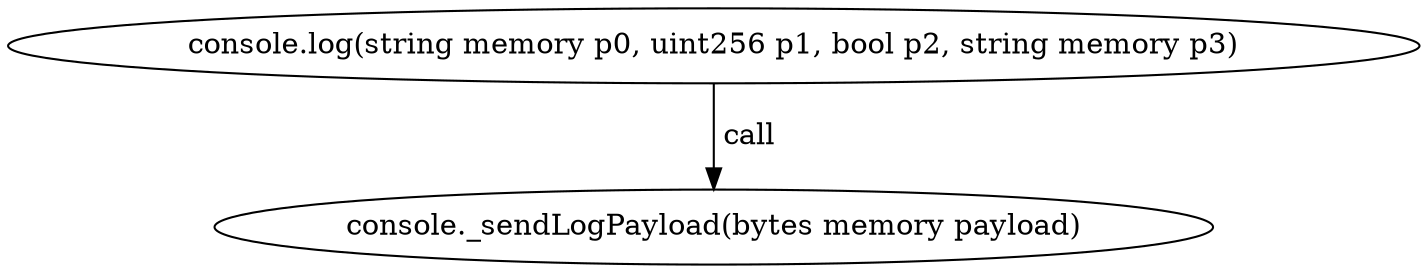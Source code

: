 digraph "" {
	graph [bb="0,0,568.7,124.8"];
	node [label="\N"];
	"console.log(string memory p0, uint256 p1, bool p2, string memory p3)"	 [height=0.5,
		pos="284.35,106.8",
		width=7.8986];
	"console._sendLogPayload(bytes memory payload)"	 [height=0.5,
		pos="284.35,18",
		width=5.7372];
	"console.log(string memory p0, uint256 p1, bool p2, string memory p3)" -> "console._sendLogPayload(bytes memory payload)" [key=call,
	label=" call",
	lp="296.21,62.4",
	pos="e,284.35,36.072 284.35,88.401 284.35,76.295 284.35,60.208 284.35,46.467"];
}
digraph "" {
	graph [bb="0,0,568.7,124.8"];
	node [label="\N"];
	"console.log(string memory p0, uint256 p1, bool p2, string memory p3)"	 [height=0.5,
		pos="284.35,106.8",
		width=7.8986];
	"console._sendLogPayload(bytes memory payload)"	 [height=0.5,
		pos="284.35,18",
		width=5.7372];
	"console.log(string memory p0, uint256 p1, bool p2, string memory p3)" -> "console._sendLogPayload(bytes memory payload)" [key=call,
	label=" call",
	lp="296.21,62.4",
	pos="e,284.35,36.072 284.35,88.401 284.35,76.295 284.35,60.208 284.35,46.467"];
}
